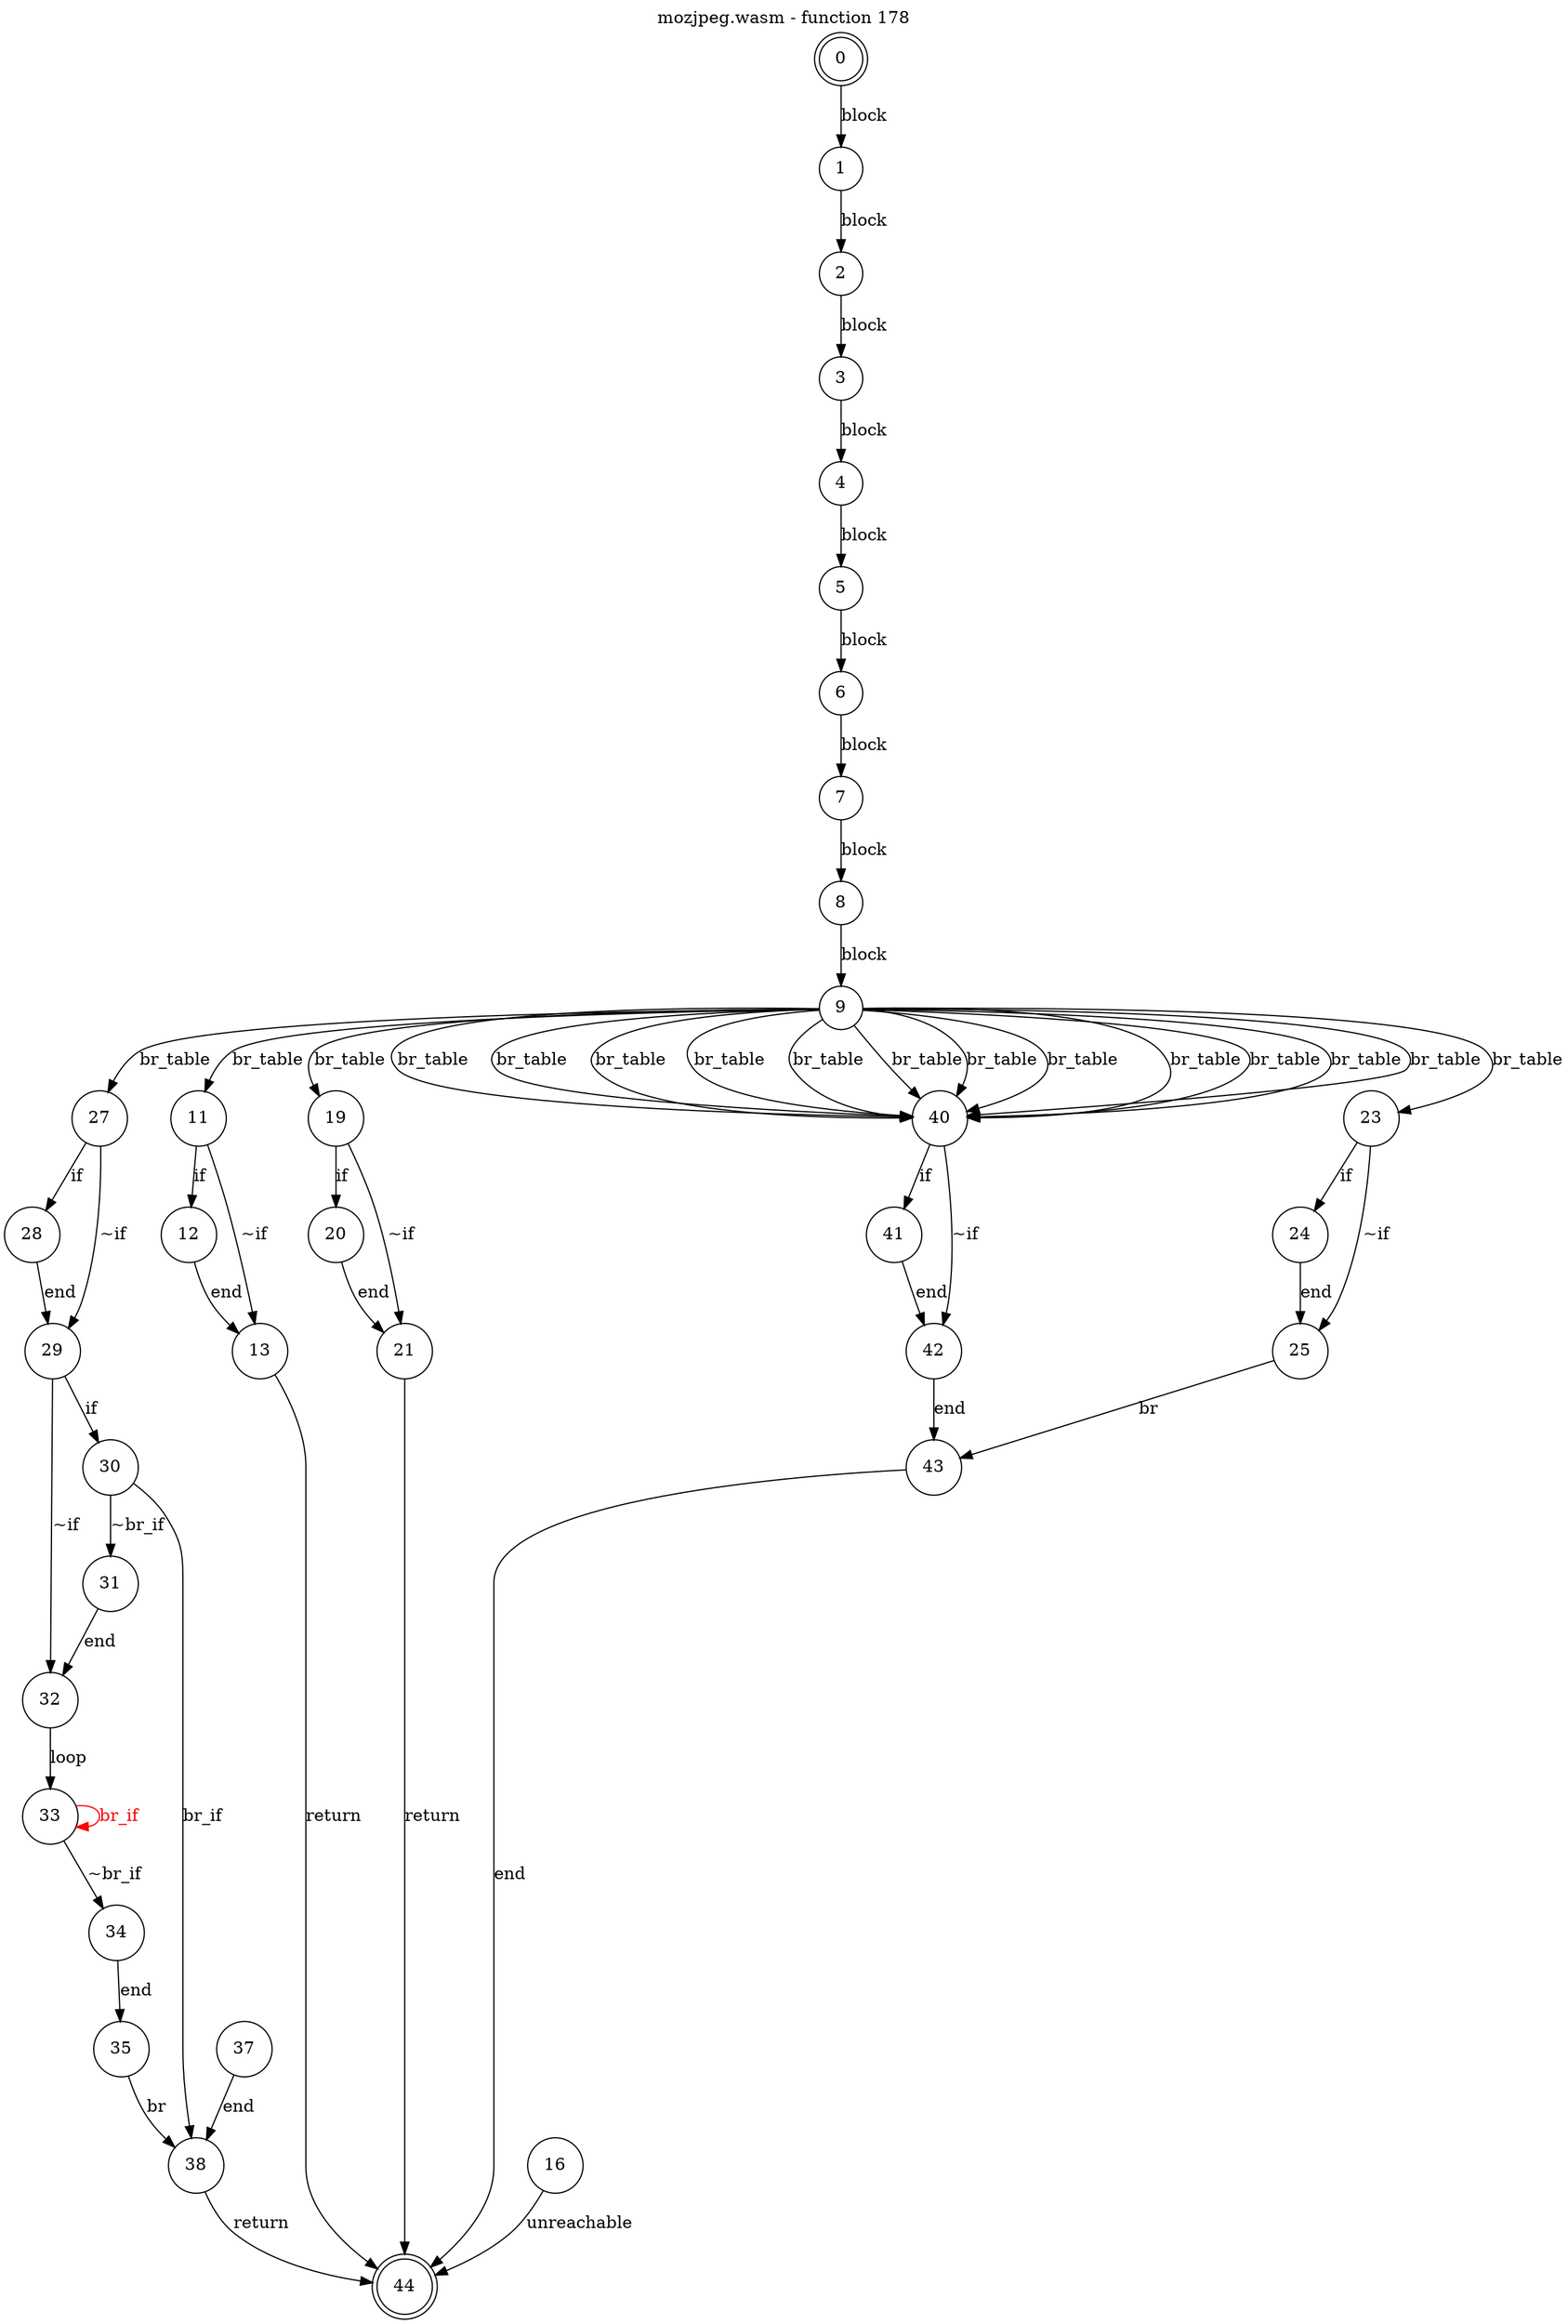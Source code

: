 digraph finite_state_machine {
    label = "mozjpeg.wasm - function 178"
    labelloc =  t
    labelfontsize = 16
    labelfontcolor = black
    labelfontname = "Helvetica"
    node [shape = doublecircle]; 0 44;
    node [shape = circle];
    0 -> 1[label="block"];
    1 -> 2[label="block"];
    2 -> 3[label="block"];
    3 -> 4[label="block"];
    4 -> 5[label="block"];
    5 -> 6[label="block"];
    6 -> 7[label="block"];
    7 -> 8[label="block"];
    8 -> 9[label="block"];
    9 -> 27[label="br_table"];
    9 -> 11[label="br_table"];
    9 -> 40[label="br_table"];
    9 -> 40[label="br_table"];
    9 -> 19[label="br_table"];
    9 -> 23[label="br_table"];
    9 -> 40[label="br_table"];
    9 -> 40[label="br_table"];
    9 -> 40[label="br_table"];
    9 -> 40[label="br_table"];
    9 -> 40[label="br_table"];
    9 -> 40[label="br_table"];
    9 -> 40[label="br_table"];
    9 -> 40[label="br_table"];
    9 -> 40[label="br_table"];
    9 -> 40[label="br_table"];
    11 -> 12[label="if"];
    11 -> 13[label="~if"];
    12 -> 13[label="end"];
    13 -> 44[label="return"];
    16 -> 44[label="unreachable"];
    19 -> 20[label="if"];
    19 -> 21[label="~if"];
    20 -> 21[label="end"];
    21 -> 44[label="return"];
    23 -> 24[label="if"];
    23 -> 25[label="~if"];
    24 -> 25[label="end"];
    25 -> 43[label="br"];
    27 -> 28[label="if"];
    27 -> 29[label="~if"];
    28 -> 29[label="end"];
    29 -> 30[label="if"];
    29 -> 32[label="~if"];
    30 -> 31[label="~br_if"];
    30 -> 38[label="br_if"];
    31 -> 32[label="end"];
    32 -> 33[label="loop"];
    33 -> 34[label="~br_if"];
    33 -> 33[color="red" fontcolor="red" label="br_if"];
    34 -> 35[label="end"];
    35 -> 38[label="br"];
    37 -> 38[label="end"];
    38 -> 44[label="return"];
    40 -> 41[label="if"];
    40 -> 42[label="~if"];
    41 -> 42[label="end"];
    42 -> 43[label="end"];
    43 -> 44[label="end"];
}
